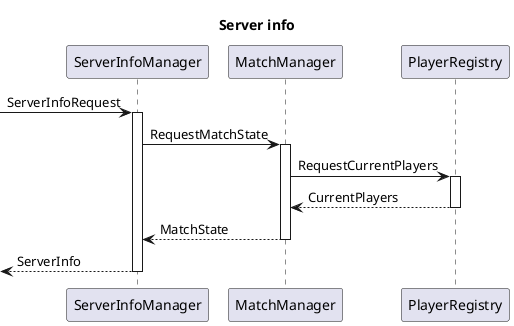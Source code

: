 @startuml

title Server info

[-> ServerInfoManager : ServerInfoRequest
activate ServerInfoManager
ServerInfoManager -> MatchManager : RequestMatchState
activate MatchManager
MatchManager -> PlayerRegistry : RequestCurrentPlayers
activate PlayerRegistry
MatchManager <-- PlayerRegistry : CurrentPlayers
deactivate PlayerRegistry
ServerInfoManager <-- MatchManager : MatchState
deactivate MatchManager
[<-- ServerInfoManager : ServerInfo
deactivate ServerInfoManager

@enduml
